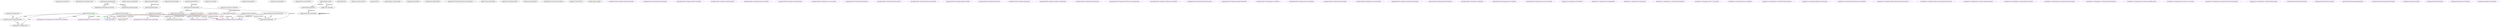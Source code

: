 // UI State Transfer Diagram
digraph {
	"/pages/newmini/newmini" [label="/pages/newmini/newmini"]
	"/pages/family-report/family-report" [label="/pages/family-report/family-report"]
	"/pages/family-page/family-page" [label="/pages/family-page/family-page"]
	"/pages/company-manage/index" [label="/pages/company-manage/index"]
	"/pages/league/form/index" [label="/pages/league/form/index"]
	"/pages/mine/donation/index" [label="/pages/mine/donation/index"]
	"/pages/add-code/add-code" [label="/pages/add-code/add-code"]
	"/pages/answers/index" [label="/pages/answers/index"]
	"/pages/mine/login/index" [label="/pages/mine/login/index"]
	"/pages/report/home/index" [label="/pages/report/home/index"]
	"/pages/health-young-old/index" [label="/pages/health-young-old/index"]
	"/pages/health-guide/index" [label="/pages/health-guide/index"]
	"/pages/family-add-info/family-add-info" [label="/pages/family-add-info/family-add-info"]
	"/pages/link/index" [label="/pages/link/index"]
	"/pages/mine/company/list/index" [label="/pages/mine/company/list/index"]
	"/pages/web-view/index" [label="/pages/web-view/index"]
	"/pages/seereport/seereport" [label="/pages/seereport/seereport"]
	"/pages/report/msg/index" [label="/pages/report/msg/index"]
	"/pages/scancode/scancode" [label="/pages/scancode/scancode"]
	"/pages/report/inform/index" [label="/pages/report/inform/index"]
	"/pages/test/test" [label="/pages/test/test"]
	"/pages/manage-company/index" [label="/pages/manage-company/index"]
	"/pages/league/list/index" [label="/pages/league/list/index"]
	"/pages/familyself/familyself" [label="/pages/familyself/familyself"]
	"/pages/my-placeCode/my-placeCode" [label="/pages/my-placeCode/my-placeCode"]
	"/pages/detectionmechanism/detectionmechanism" [label="/pages/detectionmechanism/detectionmechanism"]
	"/pages/report/index/index" [label="/pages/report/index/index"]
	"/pages/young-old-info/index" [label="/pages/young-old-info/index"]
	"/pages/mine/index/index" [label="/pages/mine/index/index"]
	"/pages/health-guide-detail/index" [label="/pages/health-guide-detail/index"]
	"/pages/application/index" [label="/pages/application/index"]
	"/pages/inoculation/inoculation" [label="/pages/inoculation/inoculation"]
	"/pages/self/self" [label="/pages/self/self"]
	"/pages/mine/empty/index" [label="/pages/mine/empty/index"]
	"/pages/place-code/place-code" [label="/pages/place-code/place-code"]
	"/pages/league/detail/index" [label="/pages/league/detail/index"]
	"/pages/family-inoculation/inoculation" [label="/pages/family-inoculation/inoculation"]
	"/pages/mine/todo/detail/detail" [label="/pages/mine/todo/detail/detail"]
	"/pages/diagnosis/index" [label="/pages/diagnosis/index"]
	"/pages/safe-info/safe-info" [label="/pages/safe-info/safe-info"]
	"/pages/seefamilyreport/seefamilyreport" [label="/pages/seefamilyreport/seefamilyreport"]
	"/pages/Traveler/Traveler" [label="/pages/Traveler/Traveler"]
	"/pages/buy/notice/index" [label="/pages/buy/notice/index"]
	"/pages/index/index" [label="/pages/index/index" color=blue shape=rectangle]
	"/pages/mine/todo/list/list" [label="/pages/mine/todo/list/list"]
	"/pages/stat/index" [label="/pages/stat/index"]
	"/pages/suggest/suggest" [label="/pages/suggest/suggest"]
	"/pages/share-company-code/index" [label="/pages/share-company-code/index"]
	"/pages/family-add/family-add" [label="/pages/family-add/family-add"]
	"/packages/health-code/pages/new-workbench/new-workbench" [label="/packages/health-code/pages/new-workbench/new-workbench" color=purple]
	"/packages/health-code/pages/realname-submit/index" [label="/packages/health-code/pages/realname-submit/index" color=purple]
	"/packages/health-code/pages/realname-info/index" [label="/packages/health-code/pages/realname-info/index" color=purple]
	"/packages/health-code/pages/admin-grid/index" [label="/packages/health-code/pages/admin-grid/index" color=purple]
	"/packages/health-code/pages/traffic-record/index" [label="/packages/health-code/pages/traffic-record/index" color=purple]
	"/packages/health-code/pages/workbench/index" [label="/packages/health-code/pages/workbench/index" color=purple]
	"/packages/health-code/pages/report-health/index" [label="/packages/health-code/pages/report-health/index" color=purple]
	"/packages/health-code/pages/manage-code/index" [label="/packages/health-code/pages/manage-code/index" color=purple]
	"/packages/health-code/pages/verification/index" [label="/packages/health-code/pages/verification/index" color=purple]
	"/packages/health-code/pages/scan-success/index" [label="/packages/health-code/pages/scan-success/index" color=purple]
	"/packages/health-code/pages/add-grid/index" [label="/packages/health-code/pages/add-grid/index" color=purple]
	"/packages/health-code/pages/add-person/index" [label="/packages/health-code/pages/add-person/index" color=purple]
	"/packages/health-code/pages/collection-point/index" [label="/packages/health-code/pages/collection-point/index" color=purple]
	"/packages/health-code/pages/toggle-grid/index" [label="/packages/health-code/pages/toggle-grid/index" color=purple]
	"/packages/health-code/pages/admin/index" [label="/packages/health-code/pages/admin/index" color=purple]
	"/packages/health-code/pages/empty/index" [label="/packages/health-code/pages/empty/index" color=purple]
	"/packages/health-code/pages/realname-change/index" [label="/packages/health-code/pages/realname-change/index" color=purple]
	"/packages/health-code/pages/inputcode/index" [label="/packages/health-code/pages/inputcode/index" color=purple]
	"/packages/health-code/pages/collection-point-manage/index" [label="/packages/health-code/pages/collection-point-manage/index" color=purple]
	"/packages/health-code/pages/verification-result/index" [label="/packages/health-code/pages/verification-result/index" color=purple]
	"/packages/health-code/pages/manager/list/index" [label="/packages/health-code/pages/manager/list/index" color=purple]
	"/packages/health-code/pages/manager/form/index" [label="/packages/health-code/pages/manager/form/index" color=purple]
	"/packages/health-code/pages/pass-card/index" [label="/packages/health-code/pages/pass-card/index" color=purple]
	"/packages/health-code/pages/mutual-sweep/index" [label="/packages/health-code/pages/mutual-sweep/index" color=purple]
	"/packages/health-code/pages/reoprt-list/index" [label="/packages/health-code/pages/reoprt-list/index" color=purple]
	"/packages/health-code/pages/surescancode/index" [label="/packages/health-code/pages/surescancode/index" color=purple]
	"/packages/health-code/pages/verification-admin/index" [label="/packages/health-code/pages/verification-admin/index" color=purple]
	"/packages/health-code/pages/phonecode/index" [label="/packages/health-code/pages/phonecode/index" color=purple]
	"/packages/health-code/pages/succeed/index" [label="/packages/health-code/pages/succeed/index" color=purple]
	"/packages/health-code/pages/report-card/index" [label="/packages/health-code/pages/report-card/index" color=purple]
	"/packages/health-code/pages/connection-scan/index" [label="/packages/health-code/pages/connection-scan/index" color=purple]
	"/packages/car-code/pages/code-edit/index" [label="/packages/car-code/pages/code-edit/index" color=purple]
	"/packages/car-code/pages/code-manage/index" [label="/packages/car-code/pages/code-manage/index" color=purple]
	"/packages/car-code/pages/code-detail/index" [label="/packages/car-code/pages/code-detail/index" color=purple]
	"/packages/car-code/pages/bus-code/passenger/edit/index" [label="/packages/car-code/pages/bus-code/passenger/edit/index" color=purple]
	"/packages/car-code/pages/submit-success/index" [label="/packages/car-code/pages/submit-success/index" color=purple]
	"/packages/car-code/pages/pub-tran-code/index" [label="/packages/car-code/pages/pub-tran-code/index" color=purple]
	"/packages/car-code/pages/bus-code/driver/daba-edit/index" [label="/packages/car-code/pages/bus-code/driver/daba-edit/index" color=purple]
	"/packages/car-code/pages/traffic-police/start/index" [label="/packages/car-code/pages/traffic-police/start/index" color=purple]
	"/packages/car-code/pages/traffic-police/car-check/index" [label="/packages/car-code/pages/traffic-police/car-check/index" color=purple]
	"/packages/car-code/pages/traffic-police/passenger-infor2/index" [label="/packages/car-code/pages/traffic-police/passenger-infor2/index" color=purple]
	"/packages/car-code/pages/traffic-police/passenger-infor1/index" [label="/packages/car-code/pages/traffic-police/passenger-infor1/index" color=purple]
	"/packages/car-code/pages/bus-code/passenger/home/index" [label="/packages/car-code/pages/bus-code/passenger/home/index" color=purple]
	"/packages/car-code/pages/bus-code/passenger/scan/index" [label="/packages/car-code/pages/bus-code/passenger/scan/index" color=purple]
	"/packages/car-code/pages/bus-code/passenger/commit/index" [label="/packages/car-code/pages/bus-code/passenger/commit/index" color=purple]
	"/packages/car-code/pages/bus-code/passenger/detail/index" [label="/packages/car-code/pages/bus-code/passenger/detail/index" color=purple]
	"/packages/car-code/pages/bus-code/passenger/fllow/index" [label="/packages/car-code/pages/bus-code/passenger/fllow/index" color=purple]
	"/packages/car-code/pages/bus-code/car-success/index" [label="/packages/car-code/pages/bus-code/car-success/index" color=purple]
	"/packages/car-code/pages/bus-code/driver/daba-code-detail/index" [label="/packages/car-code/pages/bus-code/driver/daba-code-detail/index" color=purple]
	"/packages/car-code/pages/bus-code/driver/poster/index" [label="/packages/car-code/pages/bus-code/driver/poster/index" color=purple]
	"/packages/enterprise/pages/form/index" [label="/packages/enterprise/pages/form/index" color=purple]
	"/packages/enterprise/pages/list/index" [label="/packages/enterprise/pages/list/index" color=purple]
	"/packages/enterprise/pages/appeal/index" [label="/packages/enterprise/pages/appeal/index" color=purple]
	"/packages/enterprise/pages/appeal-list/index" [label="/packages/enterprise/pages/appeal-list/index" color=purple]
	"/packages/buy/pages/over/index" [label="/packages/buy/pages/over/index" color=purple]
	"/packages/buy/pages/notice/index" [label="/packages/buy/pages/notice/index" color=purple]
	"/packages/buy/pages/form/index" [label="/packages/buy/pages/form/index" color=purple]
	"/packages/buy/pages/reservation-list/index" [label="/packages/buy/pages/reservation-list/index" color=purple]
	"/packages/buy/pages/result-fail/index" [label="/packages/buy/pages/result-fail/index" color=purple]
	"/packages/buy/pages/result-ok/index" [label="/packages/buy/pages/result-ok/index" color=purple]
	"/pages/index/index" -> "/pages/mine/index/index" [label=switch color=green]
	"/pages/mine/index/index" -> "/pages/index/index" [label=switch color=green]
	"/pages/stat/index" -> "/packages/health-code/pages/realname-submit/index" [label=onTapAccess]
	"/pages/mine/index/index" -> "/packages/buy/pages/reservation-list/index" [label=onTapBook]
	"/pages/mine/index/index" -> "/pages/my-placeCode/my-placeCode" [label=gogo]
	"/pages/mine/index/index" -> "/pages/place-code/place-code" [label=gogo]
	"/pages/mine/index/index" -> "/packages/health-code/pages/new-workbench/new-workbench" [label=onJump]
	"/pages/mine/index/index" -> "/pages/mine/company/list/index" [label=onTapEnterprise]
	"/pages/mine/todo/list/list" -> "/pages/mine/todo/detail/detail" [label=handleItem]
	"/pages/mine/todo/detail/detail" -> "/pages/report/inform/index" [label=onTapAccess]
	"/pages/mine/todo/detail/detail" -> "/pages/report/index/index" [label=onTapAccess]
	"/pages/report/msg/index" -> "/packages/health-code/pages/realname-submit/index" [label=handlePrimaryTap]
	"/pages/report/msg/index" -> "/packages/health-code/pages/report-health/index" [label=handlePrimaryTap]
	"/pages/report/msg/index" -> "/packages/buy/pages/notice/index" [label=handlePrimaryTap]
	"/pages/report/msg/index" -> "/pages/index/index" [label=handleSecondTap]
	"/pages/report/inform/index" -> "/packages/health-code/pages/realname-submit/index" [label=onShow color=red]
	"/pages/report/inform/index" -> "/pages/index/index" [label=onShow color=red]
	"/pages/diagnosis/index" -> "/pages/health-guide/index" [label=fetchData]
	"/pages/diagnosis/index" -> "/pages/web-view/index" [label=onTapAccess]
	"/pages/buy/notice/index" -> "/packages/buy/pages/notice/index" [label=onLoad color=red]
	"/pages/health-guide/index" -> "/pages/health-guide-detail/index" [label=onTapAccess]
	"/pages/health-guide-detail/index" -> "/pages/health-guide-detail/index" [label=prevIcon]
	"/pages/health-guide-detail/index" -> "/pages/health-guide-detail/index" [label=nextIcon]
	"/pages/share-company-code/index" -> "/pages/application/index" [label=onShareAppMessage color=red]
	"/pages/application/index" -> "/pages/mine/company/list/index" [label=submitApplycation]
	"/pages/application/index" -> "/pages/report/index/index" [label=fetchHealthStatus]
	"/pages/league/detail/index" -> "/pages/league/form/index" [label=handleTrialTap]
	"/pages/seereport/seereport" -> "/pages/report/index/index" [label=go]
	"/pages/seereport/seereport" -> "/packages/health-code/pages/realname-submit/index" [label=onTapAccess]
	"/pages/add-code/add-code" -> "/pages/my-placeCode/my-placeCode" [label=go]
	"/pages/my-placeCode/my-placeCode" -> "/pages/place-code/place-code" [label=del]
	"/pages/safe-info/safe-info" -> "/pages/index/index" [label=go]
	"/pages/safe-info/safe-info" -> "/packages/health-code/pages/realname-submit/index" [label=realnames]
	"/pages/safe-info/safe-info" -> "/pages/self/self" [label=goo]
	"/pages/safe-info/safe-info" -> "/pages/index/index" [label=realnames]
	"/pages/family-add/family-add" -> "/pages/family-add-info/family-add-info" [label=add]
	"/pages/family-add/family-add" -> "/pages/family-page/family-page" [label=familypage]
	"/pages/family-add-info/family-add-info" -> "/pages/family-add/family-add" [label=add]
	"/pages/seefamilyreport/seefamilyreport" -> "/pages/report/index/index" [label=go]
	"/pages/seefamilyreport/seefamilyreport" -> "/packages/health-code/pages/realname-submit/index" [label=onTapAccess]
}
